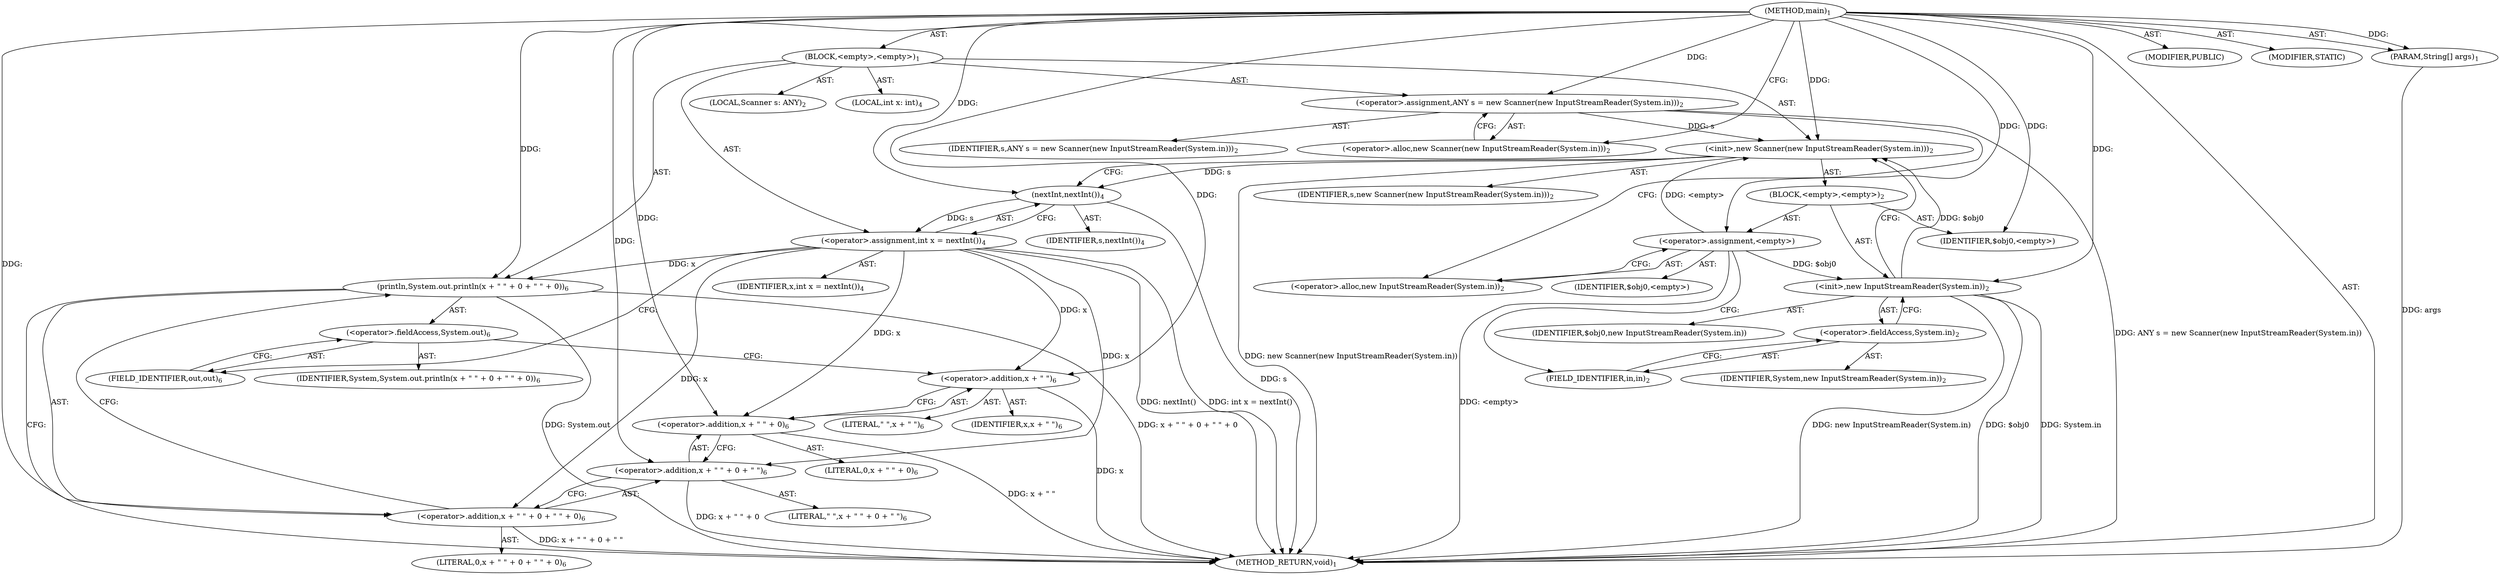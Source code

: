 digraph "main" {  
"19" [label = <(METHOD,main)<SUB>1</SUB>> ]
"20" [label = <(PARAM,String[] args)<SUB>1</SUB>> ]
"21" [label = <(BLOCK,&lt;empty&gt;,&lt;empty&gt;)<SUB>1</SUB>> ]
"4" [label = <(LOCAL,Scanner s: ANY)<SUB>2</SUB>> ]
"22" [label = <(&lt;operator&gt;.assignment,ANY s = new Scanner(new InputStreamReader(System.in)))<SUB>2</SUB>> ]
"23" [label = <(IDENTIFIER,s,ANY s = new Scanner(new InputStreamReader(System.in)))<SUB>2</SUB>> ]
"24" [label = <(&lt;operator&gt;.alloc,new Scanner(new InputStreamReader(System.in)))<SUB>2</SUB>> ]
"25" [label = <(&lt;init&gt;,new Scanner(new InputStreamReader(System.in)))<SUB>2</SUB>> ]
"3" [label = <(IDENTIFIER,s,new Scanner(new InputStreamReader(System.in)))<SUB>2</SUB>> ]
"26" [label = <(BLOCK,&lt;empty&gt;,&lt;empty&gt;)<SUB>2</SUB>> ]
"27" [label = <(&lt;operator&gt;.assignment,&lt;empty&gt;)> ]
"28" [label = <(IDENTIFIER,$obj0,&lt;empty&gt;)> ]
"29" [label = <(&lt;operator&gt;.alloc,new InputStreamReader(System.in))<SUB>2</SUB>> ]
"30" [label = <(&lt;init&gt;,new InputStreamReader(System.in))<SUB>2</SUB>> ]
"31" [label = <(IDENTIFIER,$obj0,new InputStreamReader(System.in))> ]
"32" [label = <(&lt;operator&gt;.fieldAccess,System.in)<SUB>2</SUB>> ]
"33" [label = <(IDENTIFIER,System,new InputStreamReader(System.in))<SUB>2</SUB>> ]
"34" [label = <(FIELD_IDENTIFIER,in,in)<SUB>2</SUB>> ]
"35" [label = <(IDENTIFIER,$obj0,&lt;empty&gt;)> ]
"36" [label = <(LOCAL,int x: int)<SUB>4</SUB>> ]
"37" [label = <(&lt;operator&gt;.assignment,int x = nextInt())<SUB>4</SUB>> ]
"38" [label = <(IDENTIFIER,x,int x = nextInt())<SUB>4</SUB>> ]
"39" [label = <(nextInt,nextInt())<SUB>4</SUB>> ]
"40" [label = <(IDENTIFIER,s,nextInt())<SUB>4</SUB>> ]
"41" [label = <(println,System.out.println(x + &quot; &quot; + 0 + &quot; &quot; + 0))<SUB>6</SUB>> ]
"42" [label = <(&lt;operator&gt;.fieldAccess,System.out)<SUB>6</SUB>> ]
"43" [label = <(IDENTIFIER,System,System.out.println(x + &quot; &quot; + 0 + &quot; &quot; + 0))<SUB>6</SUB>> ]
"44" [label = <(FIELD_IDENTIFIER,out,out)<SUB>6</SUB>> ]
"45" [label = <(&lt;operator&gt;.addition,x + &quot; &quot; + 0 + &quot; &quot; + 0)<SUB>6</SUB>> ]
"46" [label = <(&lt;operator&gt;.addition,x + &quot; &quot; + 0 + &quot; &quot;)<SUB>6</SUB>> ]
"47" [label = <(&lt;operator&gt;.addition,x + &quot; &quot; + 0)<SUB>6</SUB>> ]
"48" [label = <(&lt;operator&gt;.addition,x + &quot; &quot;)<SUB>6</SUB>> ]
"49" [label = <(IDENTIFIER,x,x + &quot; &quot;)<SUB>6</SUB>> ]
"50" [label = <(LITERAL,&quot; &quot;,x + &quot; &quot;)<SUB>6</SUB>> ]
"51" [label = <(LITERAL,0,x + &quot; &quot; + 0)<SUB>6</SUB>> ]
"52" [label = <(LITERAL,&quot; &quot;,x + &quot; &quot; + 0 + &quot; &quot;)<SUB>6</SUB>> ]
"53" [label = <(LITERAL,0,x + &quot; &quot; + 0 + &quot; &quot; + 0)<SUB>6</SUB>> ]
"54" [label = <(MODIFIER,PUBLIC)> ]
"55" [label = <(MODIFIER,STATIC)> ]
"56" [label = <(METHOD_RETURN,void)<SUB>1</SUB>> ]
  "19" -> "20"  [ label = "AST: "] 
  "19" -> "21"  [ label = "AST: "] 
  "19" -> "54"  [ label = "AST: "] 
  "19" -> "55"  [ label = "AST: "] 
  "19" -> "56"  [ label = "AST: "] 
  "21" -> "4"  [ label = "AST: "] 
  "21" -> "22"  [ label = "AST: "] 
  "21" -> "25"  [ label = "AST: "] 
  "21" -> "36"  [ label = "AST: "] 
  "21" -> "37"  [ label = "AST: "] 
  "21" -> "41"  [ label = "AST: "] 
  "22" -> "23"  [ label = "AST: "] 
  "22" -> "24"  [ label = "AST: "] 
  "25" -> "3"  [ label = "AST: "] 
  "25" -> "26"  [ label = "AST: "] 
  "26" -> "27"  [ label = "AST: "] 
  "26" -> "30"  [ label = "AST: "] 
  "26" -> "35"  [ label = "AST: "] 
  "27" -> "28"  [ label = "AST: "] 
  "27" -> "29"  [ label = "AST: "] 
  "30" -> "31"  [ label = "AST: "] 
  "30" -> "32"  [ label = "AST: "] 
  "32" -> "33"  [ label = "AST: "] 
  "32" -> "34"  [ label = "AST: "] 
  "37" -> "38"  [ label = "AST: "] 
  "37" -> "39"  [ label = "AST: "] 
  "39" -> "40"  [ label = "AST: "] 
  "41" -> "42"  [ label = "AST: "] 
  "41" -> "45"  [ label = "AST: "] 
  "42" -> "43"  [ label = "AST: "] 
  "42" -> "44"  [ label = "AST: "] 
  "45" -> "46"  [ label = "AST: "] 
  "45" -> "53"  [ label = "AST: "] 
  "46" -> "47"  [ label = "AST: "] 
  "46" -> "52"  [ label = "AST: "] 
  "47" -> "48"  [ label = "AST: "] 
  "47" -> "51"  [ label = "AST: "] 
  "48" -> "49"  [ label = "AST: "] 
  "48" -> "50"  [ label = "AST: "] 
  "22" -> "29"  [ label = "CFG: "] 
  "25" -> "39"  [ label = "CFG: "] 
  "37" -> "44"  [ label = "CFG: "] 
  "41" -> "56"  [ label = "CFG: "] 
  "24" -> "22"  [ label = "CFG: "] 
  "39" -> "37"  [ label = "CFG: "] 
  "42" -> "48"  [ label = "CFG: "] 
  "45" -> "41"  [ label = "CFG: "] 
  "27" -> "34"  [ label = "CFG: "] 
  "30" -> "25"  [ label = "CFG: "] 
  "44" -> "42"  [ label = "CFG: "] 
  "46" -> "45"  [ label = "CFG: "] 
  "29" -> "27"  [ label = "CFG: "] 
  "32" -> "30"  [ label = "CFG: "] 
  "47" -> "46"  [ label = "CFG: "] 
  "34" -> "32"  [ label = "CFG: "] 
  "48" -> "47"  [ label = "CFG: "] 
  "19" -> "24"  [ label = "CFG: "] 
  "20" -> "56"  [ label = "DDG: args"] 
  "22" -> "56"  [ label = "DDG: ANY s = new Scanner(new InputStreamReader(System.in))"] 
  "27" -> "56"  [ label = "DDG: &lt;empty&gt;"] 
  "30" -> "56"  [ label = "DDG: $obj0"] 
  "30" -> "56"  [ label = "DDG: System.in"] 
  "30" -> "56"  [ label = "DDG: new InputStreamReader(System.in)"] 
  "25" -> "56"  [ label = "DDG: new Scanner(new InputStreamReader(System.in))"] 
  "39" -> "56"  [ label = "DDG: s"] 
  "37" -> "56"  [ label = "DDG: nextInt()"] 
  "37" -> "56"  [ label = "DDG: int x = nextInt()"] 
  "41" -> "56"  [ label = "DDG: System.out"] 
  "48" -> "56"  [ label = "DDG: x"] 
  "47" -> "56"  [ label = "DDG: x + &quot; &quot;"] 
  "46" -> "56"  [ label = "DDG: x + &quot; &quot; + 0"] 
  "45" -> "56"  [ label = "DDG: x + &quot; &quot; + 0 + &quot; &quot;"] 
  "41" -> "56"  [ label = "DDG: x + &quot; &quot; + 0 + &quot; &quot; + 0"] 
  "19" -> "20"  [ label = "DDG: "] 
  "19" -> "22"  [ label = "DDG: "] 
  "39" -> "37"  [ label = "DDG: s"] 
  "22" -> "25"  [ label = "DDG: s"] 
  "19" -> "25"  [ label = "DDG: "] 
  "27" -> "25"  [ label = "DDG: &lt;empty&gt;"] 
  "30" -> "25"  [ label = "DDG: $obj0"] 
  "37" -> "41"  [ label = "DDG: x"] 
  "19" -> "41"  [ label = "DDG: "] 
  "19" -> "27"  [ label = "DDG: "] 
  "19" -> "35"  [ label = "DDG: "] 
  "25" -> "39"  [ label = "DDG: s"] 
  "19" -> "39"  [ label = "DDG: "] 
  "37" -> "45"  [ label = "DDG: x"] 
  "19" -> "45"  [ label = "DDG: "] 
  "27" -> "30"  [ label = "DDG: $obj0"] 
  "19" -> "30"  [ label = "DDG: "] 
  "37" -> "46"  [ label = "DDG: x"] 
  "19" -> "46"  [ label = "DDG: "] 
  "37" -> "47"  [ label = "DDG: x"] 
  "19" -> "47"  [ label = "DDG: "] 
  "37" -> "48"  [ label = "DDG: x"] 
  "19" -> "48"  [ label = "DDG: "] 
}

